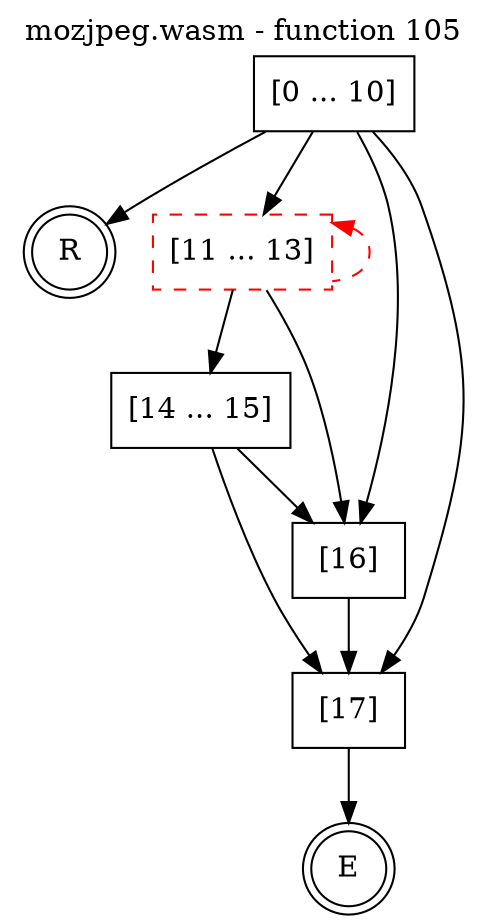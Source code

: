 digraph finite_state_machine {
    label = "mozjpeg.wasm - function 105"
    labelloc =  t
    labelfontsize = 16
    labelfontcolor = black
    labelfontname = "Helvetica"
    node [shape = doublecircle]; E R ;
    node [shape = box];
    node [shape=box, color=black, style=solid] 0[label="[0 ... 10]"]
    node [shape=box, color=red, style=dashed] 11[label="[11 ... 13]"]
    node [shape=box, color=black, style=solid] 14[label="[14 ... 15]"]
    node [shape=box, color=black, style=solid] 16[label="[16]"]
    node [shape=box, color=black, style=solid] 17[label="[17]"]
    node [shape=box, color=black, style=solid] R[label="R"]
    0 -> 11;
    0 -> 16;
    0 -> 17;
    0 -> R;
    11 -> 14;
    11 -> 16;
    11 -> 11[style="dashed" color="red" dir=back];
    14 -> 16;
    14 -> 17;
    16 -> 17;
    17 -> E;
}
